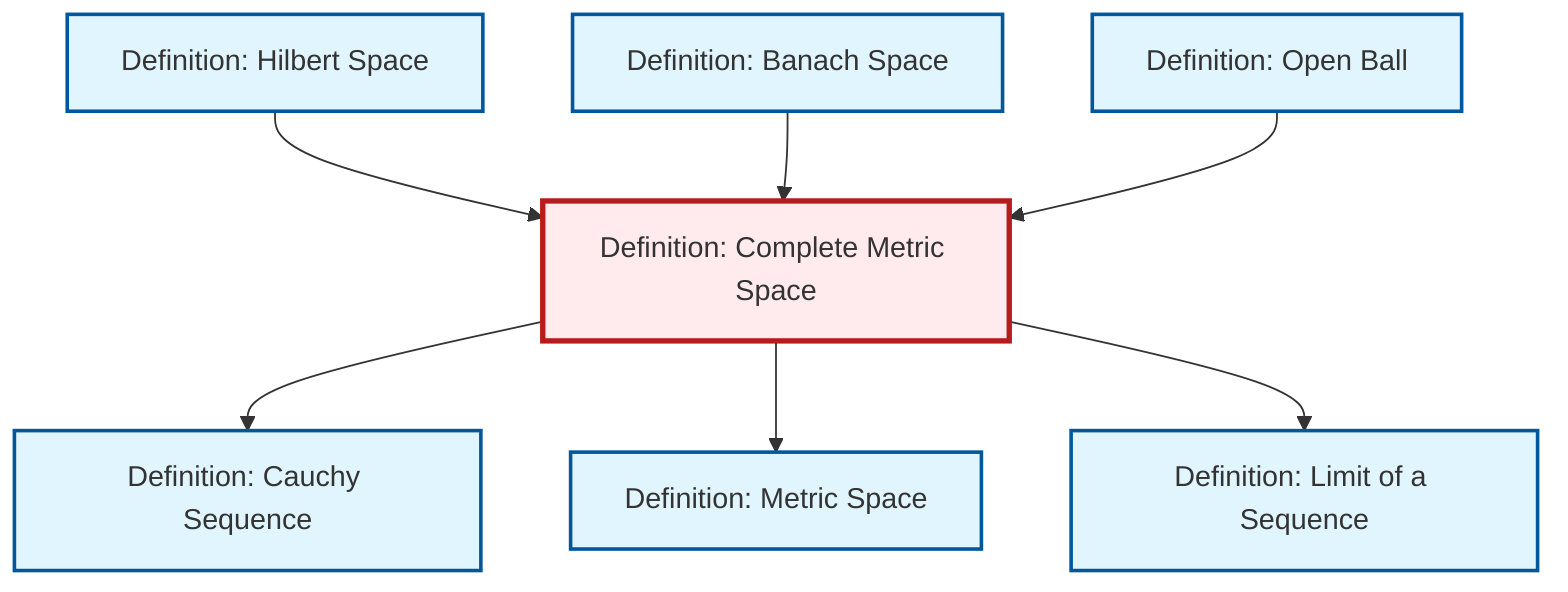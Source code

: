 graph TD
    classDef definition fill:#e1f5fe,stroke:#01579b,stroke-width:2px
    classDef theorem fill:#f3e5f5,stroke:#4a148c,stroke-width:2px
    classDef axiom fill:#fff3e0,stroke:#e65100,stroke-width:2px
    classDef example fill:#e8f5e9,stroke:#1b5e20,stroke-width:2px
    classDef current fill:#ffebee,stroke:#b71c1c,stroke-width:3px
    def-metric-space["Definition: Metric Space"]:::definition
    def-complete-metric-space["Definition: Complete Metric Space"]:::definition
    def-hilbert-space["Definition: Hilbert Space"]:::definition
    def-banach-space["Definition: Banach Space"]:::definition
    def-open-ball["Definition: Open Ball"]:::definition
    def-cauchy-sequence["Definition: Cauchy Sequence"]:::definition
    def-limit["Definition: Limit of a Sequence"]:::definition
    def-complete-metric-space --> def-cauchy-sequence
    def-hilbert-space --> def-complete-metric-space
    def-banach-space --> def-complete-metric-space
    def-complete-metric-space --> def-metric-space
    def-open-ball --> def-complete-metric-space
    def-complete-metric-space --> def-limit
    class def-complete-metric-space current